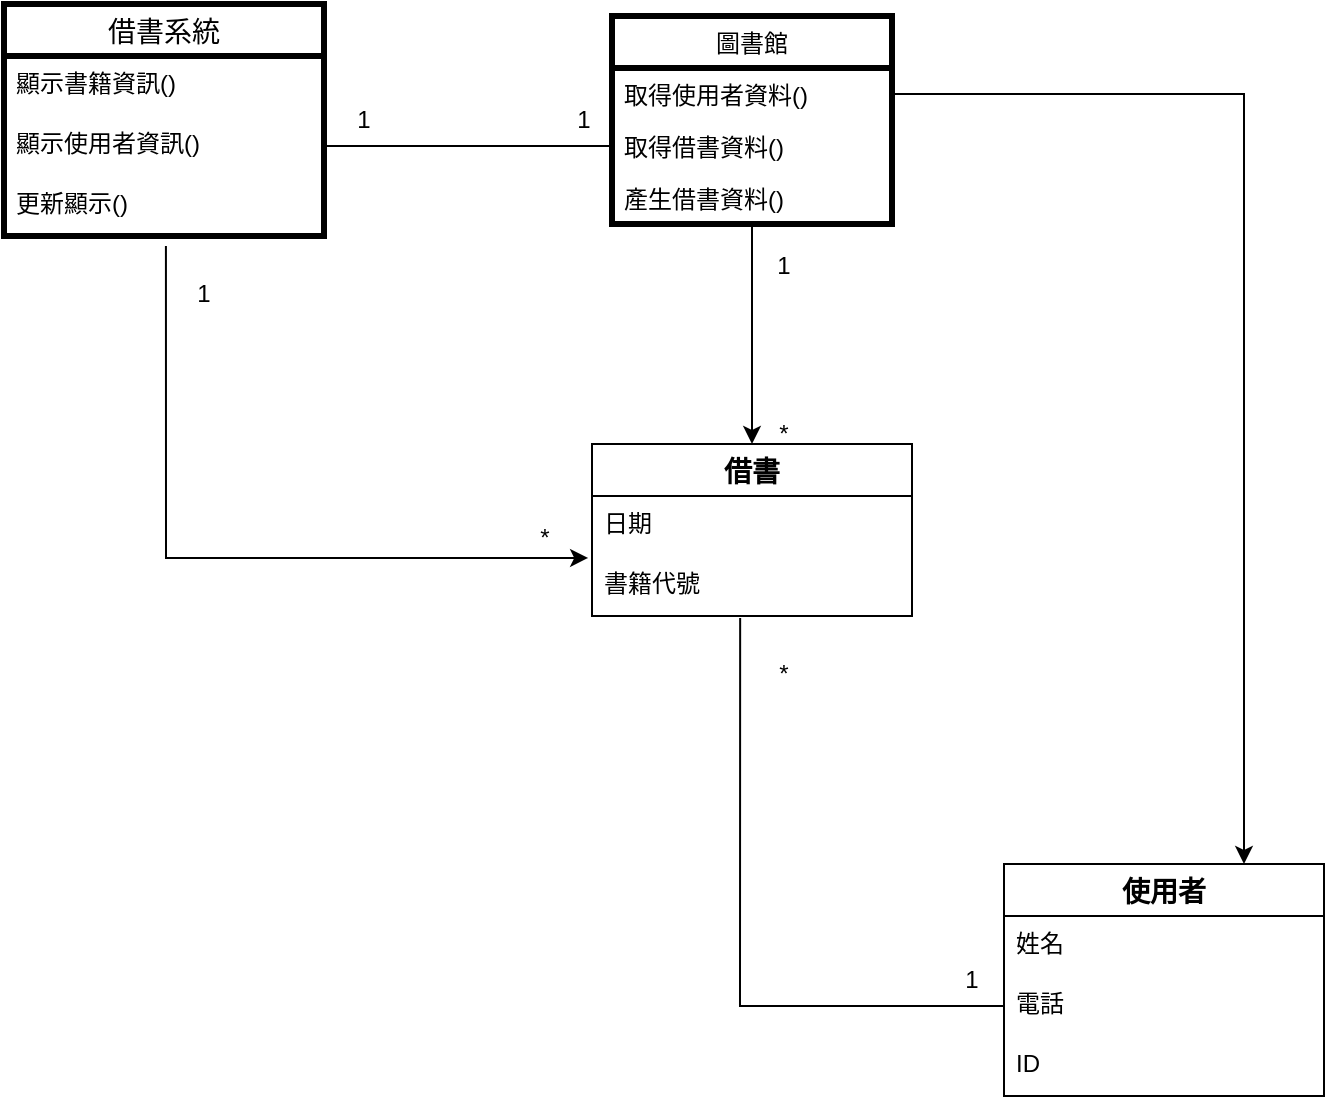 <mxfile version="15.8.6" type="github">
  <diagram id="UKm9J1egZ_Ni-x6sdcHb" name="Page-1">
    <mxGraphModel dx="1422" dy="762" grid="1" gridSize="10" guides="1" tooltips="1" connect="1" arrows="1" fold="1" page="1" pageScale="1" pageWidth="827" pageHeight="1169" math="0" shadow="0">
      <root>
        <mxCell id="0" />
        <mxCell id="1" parent="0" />
        <mxCell id="Gf9I8dlSPw5Rv6VFP8XJ-3" value="使用者" style="swimlane;fontStyle=1;childLayout=stackLayout;horizontal=1;startSize=26;horizontalStack=0;resizeParent=1;resizeParentMax=0;resizeLast=0;collapsible=1;marginBottom=0;align=center;fontSize=14;" parent="1" vertex="1">
          <mxGeometry x="610" y="490" width="160" height="116" as="geometry" />
        </mxCell>
        <mxCell id="Gf9I8dlSPw5Rv6VFP8XJ-4" value="姓名" style="text;strokeColor=none;fillColor=none;spacingLeft=4;spacingRight=4;overflow=hidden;rotatable=0;points=[[0,0.5],[1,0.5]];portConstraint=eastwest;fontSize=12;" parent="Gf9I8dlSPw5Rv6VFP8XJ-3" vertex="1">
          <mxGeometry y="26" width="160" height="30" as="geometry" />
        </mxCell>
        <mxCell id="Gf9I8dlSPw5Rv6VFP8XJ-5" value="電話" style="text;strokeColor=none;fillColor=none;spacingLeft=4;spacingRight=4;overflow=hidden;rotatable=0;points=[[0,0.5],[1,0.5]];portConstraint=eastwest;fontSize=12;" parent="Gf9I8dlSPw5Rv6VFP8XJ-3" vertex="1">
          <mxGeometry y="56" width="160" height="30" as="geometry" />
        </mxCell>
        <mxCell id="Gf9I8dlSPw5Rv6VFP8XJ-6" value="ID" style="text;strokeColor=none;fillColor=none;spacingLeft=4;spacingRight=4;overflow=hidden;rotatable=0;points=[[0,0.5],[1,0.5]];portConstraint=eastwest;fontSize=12;" parent="Gf9I8dlSPw5Rv6VFP8XJ-3" vertex="1">
          <mxGeometry y="86" width="160" height="30" as="geometry" />
        </mxCell>
        <mxCell id="Gf9I8dlSPw5Rv6VFP8XJ-7" value="借書" style="swimlane;fontStyle=1;childLayout=stackLayout;horizontal=1;startSize=26;horizontalStack=0;resizeParent=1;resizeParentMax=0;resizeLast=0;collapsible=1;marginBottom=0;align=center;fontSize=14;" parent="1" vertex="1">
          <mxGeometry x="404" y="280" width="160" height="86" as="geometry" />
        </mxCell>
        <mxCell id="Gf9I8dlSPw5Rv6VFP8XJ-8" value="日期" style="text;strokeColor=none;fillColor=none;spacingLeft=4;spacingRight=4;overflow=hidden;rotatable=0;points=[[0,0.5],[1,0.5]];portConstraint=eastwest;fontSize=12;" parent="Gf9I8dlSPw5Rv6VFP8XJ-7" vertex="1">
          <mxGeometry y="26" width="160" height="30" as="geometry" />
        </mxCell>
        <mxCell id="Gf9I8dlSPw5Rv6VFP8XJ-10" value="書籍代號" style="text;strokeColor=none;fillColor=none;spacingLeft=4;spacingRight=4;overflow=hidden;rotatable=0;points=[[0,0.5],[1,0.5]];portConstraint=eastwest;fontSize=12;" parent="Gf9I8dlSPw5Rv6VFP8XJ-7" vertex="1">
          <mxGeometry y="56" width="160" height="30" as="geometry" />
        </mxCell>
        <mxCell id="Gf9I8dlSPw5Rv6VFP8XJ-17" value="*" style="text;html=1;align=center;verticalAlign=middle;resizable=0;points=[];autosize=1;strokeColor=none;fillColor=none;strokeWidth=3;perimeterSpacing=3;spacingTop=8;spacing=1;horizontal=1;fontStyle=0;spacingLeft=0;" parent="1" vertex="1">
          <mxGeometry x="370" y="308" width="20" height="30" as="geometry" />
        </mxCell>
        <mxCell id="Gf9I8dlSPw5Rv6VFP8XJ-24" value="圖書館" style="swimlane;fontStyle=0;childLayout=stackLayout;horizontal=1;startSize=26;fillColor=none;horizontalStack=0;resizeParent=1;resizeParentMax=0;resizeLast=0;collapsible=1;marginBottom=0;strokeWidth=3;" parent="1" vertex="1">
          <mxGeometry x="414" y="66" width="140" height="104" as="geometry" />
        </mxCell>
        <mxCell id="Gf9I8dlSPw5Rv6VFP8XJ-25" value="取得使用者資料()" style="text;strokeColor=none;fillColor=none;align=left;verticalAlign=top;spacingLeft=4;spacingRight=4;overflow=hidden;rotatable=0;points=[[0,0.5],[1,0.5]];portConstraint=eastwest;" parent="Gf9I8dlSPw5Rv6VFP8XJ-24" vertex="1">
          <mxGeometry y="26" width="140" height="26" as="geometry" />
        </mxCell>
        <mxCell id="Gf9I8dlSPw5Rv6VFP8XJ-26" value="取得借書資料()" style="text;strokeColor=none;fillColor=none;align=left;verticalAlign=top;spacingLeft=4;spacingRight=4;overflow=hidden;rotatable=0;points=[[0,0.5],[1,0.5]];portConstraint=eastwest;" parent="Gf9I8dlSPw5Rv6VFP8XJ-24" vertex="1">
          <mxGeometry y="52" width="140" height="26" as="geometry" />
        </mxCell>
        <mxCell id="Gf9I8dlSPw5Rv6VFP8XJ-27" value="產生借書資料()" style="text;strokeColor=none;fillColor=none;align=left;verticalAlign=top;spacingLeft=4;spacingRight=4;overflow=hidden;rotatable=0;points=[[0,0.5],[1,0.5]];portConstraint=eastwest;" parent="Gf9I8dlSPw5Rv6VFP8XJ-24" vertex="1">
          <mxGeometry y="78" width="140" height="26" as="geometry" />
        </mxCell>
        <mxCell id="Gf9I8dlSPw5Rv6VFP8XJ-28" value="借書系統" style="swimlane;fontStyle=0;childLayout=stackLayout;horizontal=1;startSize=26;horizontalStack=0;resizeParent=1;resizeParentMax=0;resizeLast=0;collapsible=1;marginBottom=0;align=center;fontSize=14;strokeWidth=3;" parent="1" vertex="1">
          <mxGeometry x="110" y="60" width="160" height="116" as="geometry" />
        </mxCell>
        <mxCell id="Gf9I8dlSPw5Rv6VFP8XJ-29" value="顯示書籍資訊()" style="text;strokeColor=none;fillColor=none;spacingLeft=4;spacingRight=4;overflow=hidden;rotatable=0;points=[[0,0.5],[1,0.5]];portConstraint=eastwest;fontSize=12;" parent="Gf9I8dlSPw5Rv6VFP8XJ-28" vertex="1">
          <mxGeometry y="26" width="160" height="30" as="geometry" />
        </mxCell>
        <mxCell id="Gf9I8dlSPw5Rv6VFP8XJ-30" value="顯示使用者資訊()" style="text;strokeColor=none;fillColor=none;spacingLeft=4;spacingRight=4;overflow=hidden;rotatable=0;points=[[0,0.5],[1,0.5]];portConstraint=eastwest;fontSize=12;" parent="Gf9I8dlSPw5Rv6VFP8XJ-28" vertex="1">
          <mxGeometry y="56" width="160" height="30" as="geometry" />
        </mxCell>
        <mxCell id="Gf9I8dlSPw5Rv6VFP8XJ-31" value="更新顯示()" style="text;strokeColor=none;fillColor=none;spacingLeft=4;spacingRight=4;overflow=hidden;rotatable=0;points=[[0,0.5],[1,0.5]];portConstraint=eastwest;fontSize=12;" parent="Gf9I8dlSPw5Rv6VFP8XJ-28" vertex="1">
          <mxGeometry y="86" width="160" height="30" as="geometry" />
        </mxCell>
        <mxCell id="Gf9I8dlSPw5Rv6VFP8XJ-35" value="1" style="text;html=1;strokeColor=none;fillColor=none;align=center;verticalAlign=middle;whiteSpace=wrap;rounded=0;" parent="1" vertex="1">
          <mxGeometry x="370" y="103" width="60" height="30" as="geometry" />
        </mxCell>
        <mxCell id="Gf9I8dlSPw5Rv6VFP8XJ-36" value="*" style="text;html=1;strokeColor=none;fillColor=none;align=center;verticalAlign=middle;whiteSpace=wrap;rounded=0;" parent="1" vertex="1">
          <mxGeometry x="470" y="260" width="60" height="30" as="geometry" />
        </mxCell>
        <mxCell id="Gf9I8dlSPw5Rv6VFP8XJ-38" value="" style="endArrow=none;html=1;rounded=0;exitX=1;exitY=0.5;exitDx=0;exitDy=0;entryX=0;entryY=0.5;entryDx=0;entryDy=0;" parent="1" source="Gf9I8dlSPw5Rv6VFP8XJ-30" target="Gf9I8dlSPw5Rv6VFP8XJ-26" edge="1">
          <mxGeometry width="50" height="50" relative="1" as="geometry">
            <mxPoint x="400" y="350" as="sourcePoint" />
            <mxPoint x="450" y="300" as="targetPoint" />
          </mxGeometry>
        </mxCell>
        <mxCell id="Gf9I8dlSPw5Rv6VFP8XJ-39" value="1" style="text;html=1;strokeColor=none;fillColor=none;align=center;verticalAlign=middle;whiteSpace=wrap;rounded=0;" parent="1" vertex="1">
          <mxGeometry x="470" y="176" width="60" height="30" as="geometry" />
        </mxCell>
        <mxCell id="Gf9I8dlSPw5Rv6VFP8XJ-40" value="1" style="text;html=1;strokeColor=none;fillColor=none;align=center;verticalAlign=middle;whiteSpace=wrap;rounded=0;" parent="1" vertex="1">
          <mxGeometry x="260" y="103" width="60" height="30" as="geometry" />
        </mxCell>
        <mxCell id="Gf9I8dlSPw5Rv6VFP8XJ-41" value="" style="endArrow=classic;html=1;rounded=0;exitX=0.5;exitY=1;exitDx=0;exitDy=0;" parent="1" source="Gf9I8dlSPw5Rv6VFP8XJ-24" target="Gf9I8dlSPw5Rv6VFP8XJ-7" edge="1">
          <mxGeometry width="50" height="50" relative="1" as="geometry">
            <mxPoint x="400" y="350" as="sourcePoint" />
            <mxPoint x="450" y="300" as="targetPoint" />
          </mxGeometry>
        </mxCell>
        <mxCell id="Gf9I8dlSPw5Rv6VFP8XJ-43" value="" style="endArrow=classic;html=1;rounded=0;exitX=0.506;exitY=1.167;exitDx=0;exitDy=0;exitPerimeter=0;entryX=-0.012;entryY=1.033;entryDx=0;entryDy=0;entryPerimeter=0;" parent="1" source="Gf9I8dlSPw5Rv6VFP8XJ-31" target="Gf9I8dlSPw5Rv6VFP8XJ-8" edge="1">
          <mxGeometry width="50" height="50" relative="1" as="geometry">
            <mxPoint x="390" y="350" as="sourcePoint" />
            <mxPoint x="440" y="300" as="targetPoint" />
            <Array as="points">
              <mxPoint x="191" y="337" />
            </Array>
          </mxGeometry>
        </mxCell>
        <mxCell id="Gf9I8dlSPw5Rv6VFP8XJ-44" value="1" style="text;html=1;strokeColor=none;fillColor=none;align=center;verticalAlign=middle;whiteSpace=wrap;rounded=0;" parent="1" vertex="1">
          <mxGeometry x="180" y="190" width="60" height="30" as="geometry" />
        </mxCell>
        <mxCell id="Gf9I8dlSPw5Rv6VFP8XJ-46" value="" style="endArrow=none;html=1;rounded=0;entryX=0;entryY=0.5;entryDx=0;entryDy=0;exitX=0.463;exitY=1.033;exitDx=0;exitDy=0;exitPerimeter=0;" parent="1" source="Gf9I8dlSPw5Rv6VFP8XJ-10" target="Gf9I8dlSPw5Rv6VFP8XJ-5" edge="1">
          <mxGeometry width="50" height="50" relative="1" as="geometry">
            <mxPoint x="480" y="561" as="sourcePoint" />
            <mxPoint x="500" y="550" as="targetPoint" />
            <Array as="points">
              <mxPoint x="478" y="561" />
            </Array>
          </mxGeometry>
        </mxCell>
        <mxCell id="Gf9I8dlSPw5Rv6VFP8XJ-47" value="1" style="text;html=1;strokeColor=none;fillColor=none;align=center;verticalAlign=middle;whiteSpace=wrap;rounded=0;" parent="1" vertex="1">
          <mxGeometry x="564" y="533" width="60" height="30" as="geometry" />
        </mxCell>
        <mxCell id="Gf9I8dlSPw5Rv6VFP8XJ-48" value="*" style="text;html=1;strokeColor=none;fillColor=none;align=center;verticalAlign=middle;whiteSpace=wrap;rounded=0;" parent="1" vertex="1">
          <mxGeometry x="470" y="380" width="60" height="30" as="geometry" />
        </mxCell>
        <mxCell id="Gf9I8dlSPw5Rv6VFP8XJ-49" value="" style="endArrow=classic;html=1;rounded=0;exitX=1;exitY=0.5;exitDx=0;exitDy=0;entryX=0.75;entryY=0;entryDx=0;entryDy=0;" parent="1" source="Gf9I8dlSPw5Rv6VFP8XJ-25" target="Gf9I8dlSPw5Rv6VFP8XJ-3" edge="1">
          <mxGeometry width="50" height="50" relative="1" as="geometry">
            <mxPoint x="390" y="350" as="sourcePoint" />
            <mxPoint x="440" y="300" as="targetPoint" />
            <Array as="points">
              <mxPoint x="730" y="105" />
            </Array>
          </mxGeometry>
        </mxCell>
      </root>
    </mxGraphModel>
  </diagram>
</mxfile>
